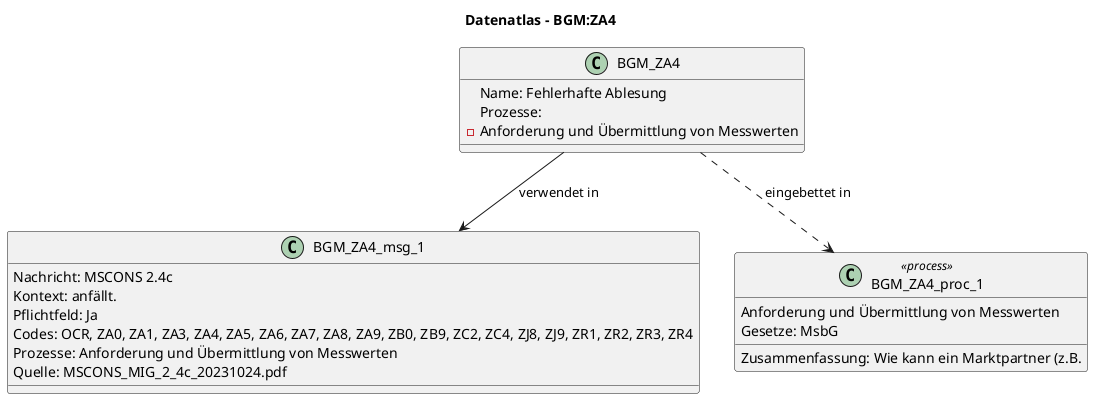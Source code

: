 @startuml
title Datenatlas – BGM:ZA4
class BGM_ZA4 {
  Name: Fehlerhafte Ablesung
  Prozesse:
    - Anforderung und Übermittlung von Messwerten
}
class BGM_ZA4_msg_1 {
  Nachricht: MSCONS 2.4c
  Kontext: anfällt.
  Pflichtfeld: Ja
  Codes: OCR, ZA0, ZA1, ZA3, ZA4, ZA5, ZA6, ZA7, ZA8, ZA9, ZB0, ZB9, ZC2, ZC4, ZJ8, ZJ9, ZR1, ZR2, ZR3, ZR4
  Prozesse: Anforderung und Übermittlung von Messwerten
  Quelle: MSCONS_MIG_2_4c_20231024.pdf
}
BGM_ZA4 --> BGM_ZA4_msg_1 : verwendet in
class BGM_ZA4_proc_1 <<process>> {
  Anforderung und Übermittlung von Messwerten
  Gesetze: MsbG
  Zusammenfassung: Wie kann ein Marktpartner (z.B.
}
BGM_ZA4 ..> BGM_ZA4_proc_1 : eingebettet in
@enduml